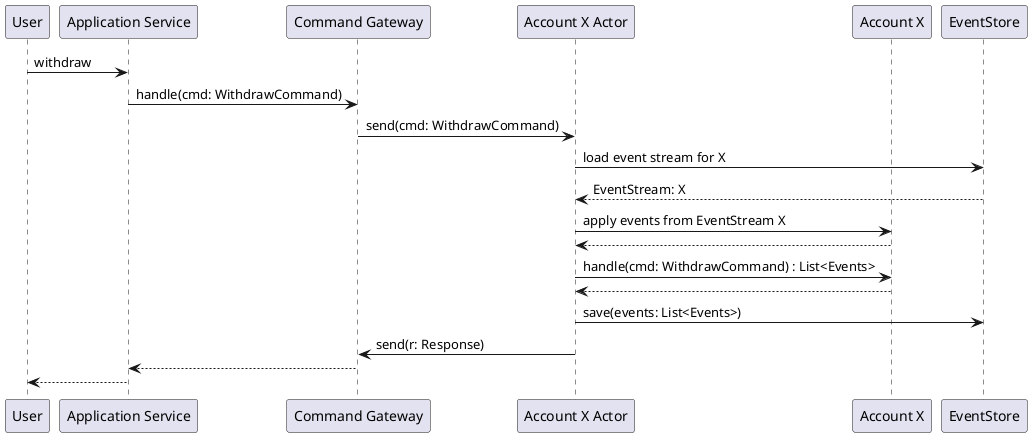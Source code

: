 @startuml

participant "User" as U
participant "Application Service" as AS
participant "Command Gateway" as CG
participant "Account X Actor" as AC
participant "Account X" as A
participant "EventStore" as ES

U -> AS: withdraw
AS -> CG: handle(cmd: WithdrawCommand)
CG -> AC: send(cmd: WithdrawCommand)
AC -> ES: load event stream for X
AC <-- ES: EventStream: X
AC -> A: apply events from EventStream X
AC <-- A
AC -> A: handle(cmd: WithdrawCommand) : List<Events>
AC <-- A:
AC -> ES: save(events: List<Events>)
CG <- AC: send(r: Response)
AS <-- CG
U <-- AS

@enduml